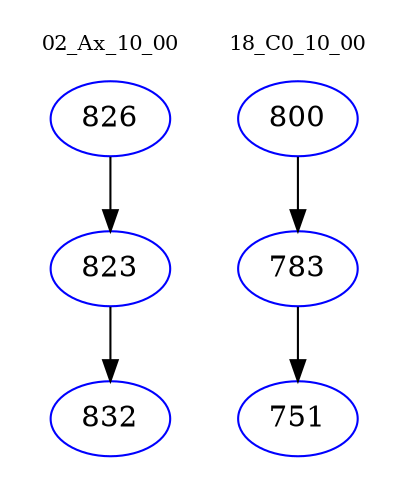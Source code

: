 digraph{
subgraph cluster_0 {
color = white
label = "02_Ax_10_00";
fontsize=10;
T0_826 [label="826", color="blue"]
T0_826 -> T0_823 [color="black"]
T0_823 [label="823", color="blue"]
T0_823 -> T0_832 [color="black"]
T0_832 [label="832", color="blue"]
}
subgraph cluster_1 {
color = white
label = "18_C0_10_00";
fontsize=10;
T1_800 [label="800", color="blue"]
T1_800 -> T1_783 [color="black"]
T1_783 [label="783", color="blue"]
T1_783 -> T1_751 [color="black"]
T1_751 [label="751", color="blue"]
}
}
